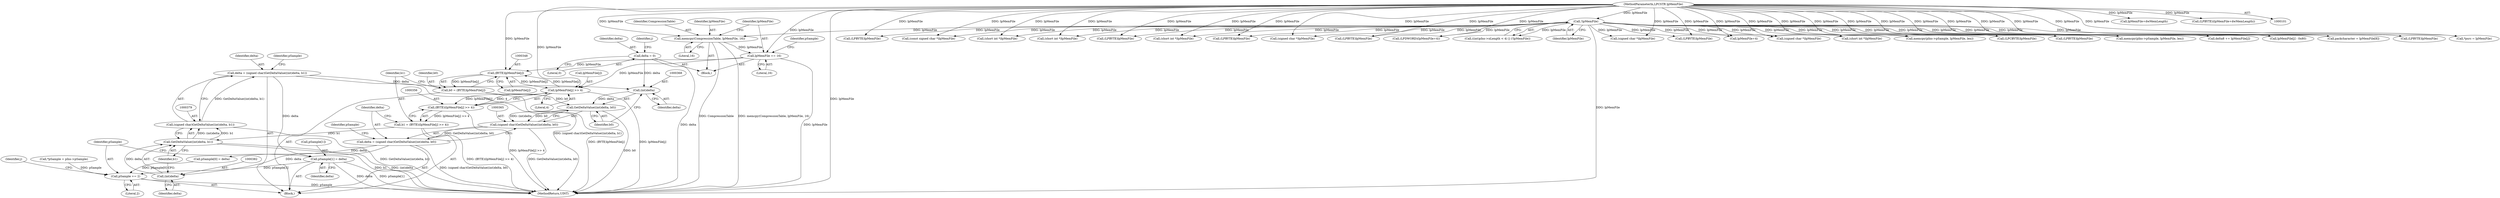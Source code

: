 digraph "0_gstreamer_bc2cdd57d549ab3ba59782e9b395d0cd683fd3ac@pointer" {
"1000385" [label="(Call,pSample[1] = delta)"];
"1000376" [label="(Call,delta = (signed char)GetDeltaValue((int)delta, b1))"];
"1000378" [label="(Call,(signed char)GetDeltaValue((int)delta, b1))"];
"1000380" [label="(Call,GetDeltaValue((int)delta, b1))"];
"1000381" [label="(Call,(int)delta)"];
"1000362" [label="(Call,delta = (signed char)GetDeltaValue((int)delta, b0))"];
"1000364" [label="(Call,(signed char)GetDeltaValue((int)delta, b0))"];
"1000366" [label="(Call,GetDeltaValue((int)delta, b0))"];
"1000367" [label="(Call,(int)delta)"];
"1000330" [label="(Call,delta = 0)"];
"1000345" [label="(Call,b0 = (BYTE)lpMemFile[j])"];
"1000347" [label="(Call,(BYTE)lpMemFile[j])"];
"1000357" [label="(Call,lpMemFile[j] >> 4)"];
"1000320" [label="(Call,lpMemFile += 16)"];
"1000316" [label="(Call,memcpy(CompressionTable, lpMemFile, 16))"];
"1000131" [label="(Call,!lpMemFile)"];
"1000104" [label="(MethodParameterIn,LPCSTR lpMemFile)"];
"1000353" [label="(Call,b1 = (BYTE)(lpMemFile[j] >> 4))"];
"1000355" [label="(Call,(BYTE)(lpMemFile[j] >> 4))"];
"1000390" [label="(Call,pSample += 2)"];
"1001510" [label="(Call,lpMemFile+dwMemLength)"];
"1000846" [label="(Call,(short int *)lpMemFile)"];
"1000343" [label="(Block,)"];
"1000316" [label="(Call,memcpy(CompressionTable, lpMemFile, 16))"];
"1001740" [label="(Call,(LPBYTE)lpMemFile)"];
"1000384" [label="(Identifier,b1)"];
"1000362" [label="(Call,delta = (signed char)GetDeltaValue((int)delta, b0))"];
"1000347" [label="(Call,(BYTE)lpMemFile[j])"];
"1000373" [label="(Identifier,pSample)"];
"1000387" [label="(Identifier,pSample)"];
"1000319" [label="(Literal,16)"];
"1001567" [label="(Call,(LPBYTE)lpMemFile)"];
"1000645" [label="(Call,(signed char *)lpMemFile)"];
"1000299" [label="(Block,)"];
"1000378" [label="(Call,(signed char)GetDeltaValue((int)delta, b1))"];
"1000385" [label="(Call,pSample[1] = delta)"];
"1001502" [label="(Call,(LPBYTE)lpMemFile)"];
"1001199" [label="(Call,(LPDWORD)(lpMemFile+4))"];
"1000132" [label="(Identifier,lpMemFile)"];
"1000369" [label="(Identifier,delta)"];
"1000380" [label="(Call,GetDeltaValue((int)delta, b1))"];
"1000358" [label="(Call,lpMemFile[j])"];
"1001017" [label="(Call,(LPBYTE)lpMemFile)"];
"1000381" [label="(Call,(int)delta)"];
"1000367" [label="(Call,(int)delta)"];
"1000354" [label="(Identifier,b1)"];
"1000376" [label="(Call,delta = (signed char)GetDeltaValue((int)delta, b1))"];
"1000336" [label="(Identifier,j)"];
"1000267" [label="(Call,(const signed char *)lpMemFile)"];
"1000346" [label="(Identifier,b0)"];
"1000422" [label="(Call,(short int *)lpMemFile)"];
"1000345" [label="(Call,b0 = (BYTE)lpMemFile[j])"];
"1000325" [label="(Identifier,pSample)"];
"1000320" [label="(Call,lpMemFile += 16)"];
"1000332" [label="(Literal,0)"];
"1000331" [label="(Identifier,delta)"];
"1000594" [label="(Call,(short int *)lpMemFile)"];
"1000392" [label="(Literal,2)"];
"1000364" [label="(Call,(signed char)GetDeltaValue((int)delta, b0))"];
"1000539" [label="(Call,(signed char *)lpMemFile)"];
"1001201" [label="(Call,lpMemFile+4)"];
"1001108" [label="(Call,(short int *)lpMemFile)"];
"1000342" [label="(Identifier,j)"];
"1001925" [label="(Call,(LPCBYTE)lpMemFile)"];
"1001508" [label="(Call,(LPBYTE)(lpMemFile+dwMemLength))"];
"1000361" [label="(Literal,4)"];
"1000468" [label="(Call,memcpy(pIns->pSample, lpMemFile, len))"];
"1000355" [label="(Call,(BYTE)(lpMemFile[j] >> 4))"];
"1001274" [label="(Call,delta8 += lpMemFile[j])"];
"1000383" [label="(Identifier,delta)"];
"1000240" [label="(Call,lpMemFile[j] - 0x80)"];
"1000330" [label="(Call,delta = 0)"];
"1001182" [label="(Call,packcharacter = lpMemFile[8])"];
"1000318" [label="(Identifier,lpMemFile)"];
"1000321" [label="(Identifier,lpMemFile)"];
"1000391" [label="(Identifier,pSample)"];
"1000349" [label="(Call,lpMemFile[j])"];
"1000322" [label="(Literal,16)"];
"1000104" [label="(MethodParameterIn,LPCSTR lpMemFile)"];
"1000366" [label="(Call,GetDeltaValue((int)delta, b0))"];
"1000357" [label="(Call,lpMemFile[j] >> 4)"];
"1001337" [label="(Call,(LPBYTE)lpMemFile)"];
"1001178" [label="(Call,*psrc = lpMemFile)"];
"1000123" [label="(Call,((int)pIns->nLength < 4) || (!lpMemFile))"];
"1000353" [label="(Call,b1 = (BYTE)(lpMemFile[j] >> 4))"];
"1002047" [label="(MethodReturn,UINT)"];
"1000390" [label="(Call,pSample += 2)"];
"1000974" [label="(Call,(LPBYTE)lpMemFile)"];
"1000317" [label="(Identifier,CompressionTable)"];
"1000731" [label="(Call,(signed char *)lpMemFile)"];
"1000370" [label="(Identifier,b0)"];
"1000371" [label="(Call,pSample[0] = delta)"];
"1000363" [label="(Identifier,delta)"];
"1000389" [label="(Identifier,delta)"];
"1000377" [label="(Identifier,delta)"];
"1000386" [label="(Call,pSample[1])"];
"1000324" [label="(Call,*pSample = pIns->pSample)"];
"1002011" [label="(Call,memcpy(pIns->pSample, lpMemFile, len))"];
"1000959" [label="(Call,(LPBYTE)lpMemFile)"];
"1000131" [label="(Call,!lpMemFile)"];
"1000385" -> "1000343"  [label="AST: "];
"1000385" -> "1000389"  [label="CFG: "];
"1000386" -> "1000385"  [label="AST: "];
"1000389" -> "1000385"  [label="AST: "];
"1000391" -> "1000385"  [label="CFG: "];
"1000385" -> "1002047"  [label="DDG: delta"];
"1000385" -> "1002047"  [label="DDG: pSample[1]"];
"1000376" -> "1000385"  [label="DDG: delta"];
"1000385" -> "1000390"  [label="DDG: pSample[1]"];
"1000376" -> "1000343"  [label="AST: "];
"1000376" -> "1000378"  [label="CFG: "];
"1000377" -> "1000376"  [label="AST: "];
"1000378" -> "1000376"  [label="AST: "];
"1000387" -> "1000376"  [label="CFG: "];
"1000376" -> "1002047"  [label="DDG: (signed char)GetDeltaValue((int)delta, b1)"];
"1000376" -> "1000367"  [label="DDG: delta"];
"1000378" -> "1000376"  [label="DDG: GetDeltaValue((int)delta, b1)"];
"1000378" -> "1000380"  [label="CFG: "];
"1000379" -> "1000378"  [label="AST: "];
"1000380" -> "1000378"  [label="AST: "];
"1000378" -> "1002047"  [label="DDG: GetDeltaValue((int)delta, b1)"];
"1000380" -> "1000378"  [label="DDG: (int)delta"];
"1000380" -> "1000378"  [label="DDG: b1"];
"1000380" -> "1000384"  [label="CFG: "];
"1000381" -> "1000380"  [label="AST: "];
"1000384" -> "1000380"  [label="AST: "];
"1000380" -> "1002047"  [label="DDG: b1"];
"1000380" -> "1002047"  [label="DDG: (int)delta"];
"1000381" -> "1000380"  [label="DDG: delta"];
"1000353" -> "1000380"  [label="DDG: b1"];
"1000381" -> "1000383"  [label="CFG: "];
"1000382" -> "1000381"  [label="AST: "];
"1000383" -> "1000381"  [label="AST: "];
"1000384" -> "1000381"  [label="CFG: "];
"1000362" -> "1000381"  [label="DDG: delta"];
"1000362" -> "1000343"  [label="AST: "];
"1000362" -> "1000364"  [label="CFG: "];
"1000363" -> "1000362"  [label="AST: "];
"1000364" -> "1000362"  [label="AST: "];
"1000373" -> "1000362"  [label="CFG: "];
"1000362" -> "1002047"  [label="DDG: (signed char)GetDeltaValue((int)delta, b0)"];
"1000364" -> "1000362"  [label="DDG: GetDeltaValue((int)delta, b0)"];
"1000362" -> "1000371"  [label="DDG: delta"];
"1000364" -> "1000366"  [label="CFG: "];
"1000365" -> "1000364"  [label="AST: "];
"1000366" -> "1000364"  [label="AST: "];
"1000364" -> "1002047"  [label="DDG: GetDeltaValue((int)delta, b0)"];
"1000366" -> "1000364"  [label="DDG: (int)delta"];
"1000366" -> "1000364"  [label="DDG: b0"];
"1000366" -> "1000370"  [label="CFG: "];
"1000367" -> "1000366"  [label="AST: "];
"1000370" -> "1000366"  [label="AST: "];
"1000366" -> "1002047"  [label="DDG: b0"];
"1000367" -> "1000366"  [label="DDG: delta"];
"1000345" -> "1000366"  [label="DDG: b0"];
"1000367" -> "1000369"  [label="CFG: "];
"1000368" -> "1000367"  [label="AST: "];
"1000369" -> "1000367"  [label="AST: "];
"1000370" -> "1000367"  [label="CFG: "];
"1000330" -> "1000367"  [label="DDG: delta"];
"1000330" -> "1000299"  [label="AST: "];
"1000330" -> "1000332"  [label="CFG: "];
"1000331" -> "1000330"  [label="AST: "];
"1000332" -> "1000330"  [label="AST: "];
"1000336" -> "1000330"  [label="CFG: "];
"1000330" -> "1002047"  [label="DDG: delta"];
"1000345" -> "1000343"  [label="AST: "];
"1000345" -> "1000347"  [label="CFG: "];
"1000346" -> "1000345"  [label="AST: "];
"1000347" -> "1000345"  [label="AST: "];
"1000354" -> "1000345"  [label="CFG: "];
"1000345" -> "1002047"  [label="DDG: (BYTE)lpMemFile[j]"];
"1000347" -> "1000345"  [label="DDG: lpMemFile[j]"];
"1000347" -> "1000349"  [label="CFG: "];
"1000348" -> "1000347"  [label="AST: "];
"1000349" -> "1000347"  [label="AST: "];
"1000357" -> "1000347"  [label="DDG: lpMemFile[j]"];
"1000320" -> "1000347"  [label="DDG: lpMemFile"];
"1000104" -> "1000347"  [label="DDG: lpMemFile"];
"1000347" -> "1000357"  [label="DDG: lpMemFile[j]"];
"1000357" -> "1000355"  [label="AST: "];
"1000357" -> "1000361"  [label="CFG: "];
"1000358" -> "1000357"  [label="AST: "];
"1000361" -> "1000357"  [label="AST: "];
"1000355" -> "1000357"  [label="CFG: "];
"1000357" -> "1002047"  [label="DDG: lpMemFile[j]"];
"1000357" -> "1000355"  [label="DDG: lpMemFile[j]"];
"1000357" -> "1000355"  [label="DDG: 4"];
"1000320" -> "1000357"  [label="DDG: lpMemFile"];
"1000104" -> "1000357"  [label="DDG: lpMemFile"];
"1000320" -> "1000299"  [label="AST: "];
"1000320" -> "1000322"  [label="CFG: "];
"1000321" -> "1000320"  [label="AST: "];
"1000322" -> "1000320"  [label="AST: "];
"1000325" -> "1000320"  [label="CFG: "];
"1000320" -> "1002047"  [label="DDG: lpMemFile"];
"1000316" -> "1000320"  [label="DDG: lpMemFile"];
"1000104" -> "1000320"  [label="DDG: lpMemFile"];
"1000316" -> "1000299"  [label="AST: "];
"1000316" -> "1000319"  [label="CFG: "];
"1000317" -> "1000316"  [label="AST: "];
"1000318" -> "1000316"  [label="AST: "];
"1000319" -> "1000316"  [label="AST: "];
"1000321" -> "1000316"  [label="CFG: "];
"1000316" -> "1002047"  [label="DDG: memcpy(CompressionTable, lpMemFile, 16)"];
"1000316" -> "1002047"  [label="DDG: CompressionTable"];
"1000131" -> "1000316"  [label="DDG: lpMemFile"];
"1000104" -> "1000316"  [label="DDG: lpMemFile"];
"1000131" -> "1000123"  [label="AST: "];
"1000131" -> "1000132"  [label="CFG: "];
"1000132" -> "1000131"  [label="AST: "];
"1000123" -> "1000131"  [label="CFG: "];
"1000131" -> "1002047"  [label="DDG: lpMemFile"];
"1000131" -> "1000123"  [label="DDG: lpMemFile"];
"1000104" -> "1000131"  [label="DDG: lpMemFile"];
"1000131" -> "1000240"  [label="DDG: lpMemFile"];
"1000131" -> "1000267"  [label="DDG: lpMemFile"];
"1000131" -> "1000422"  [label="DDG: lpMemFile"];
"1000131" -> "1000468"  [label="DDG: lpMemFile"];
"1000131" -> "1000539"  [label="DDG: lpMemFile"];
"1000131" -> "1000594"  [label="DDG: lpMemFile"];
"1000131" -> "1000645"  [label="DDG: lpMemFile"];
"1000131" -> "1000731"  [label="DDG: lpMemFile"];
"1000131" -> "1000846"  [label="DDG: lpMemFile"];
"1000131" -> "1000959"  [label="DDG: lpMemFile"];
"1000131" -> "1000974"  [label="DDG: lpMemFile"];
"1000131" -> "1001017"  [label="DDG: lpMemFile"];
"1000131" -> "1001108"  [label="DDG: lpMemFile"];
"1000131" -> "1001178"  [label="DDG: lpMemFile"];
"1000131" -> "1001182"  [label="DDG: lpMemFile"];
"1000131" -> "1001199"  [label="DDG: lpMemFile"];
"1000131" -> "1001201"  [label="DDG: lpMemFile"];
"1000131" -> "1001274"  [label="DDG: lpMemFile"];
"1000131" -> "1001337"  [label="DDG: lpMemFile"];
"1000131" -> "1001502"  [label="DDG: lpMemFile"];
"1000131" -> "1001567"  [label="DDG: lpMemFile"];
"1000131" -> "1001740"  [label="DDG: lpMemFile"];
"1000131" -> "1001925"  [label="DDG: lpMemFile"];
"1000131" -> "1002011"  [label="DDG: lpMemFile"];
"1000104" -> "1000101"  [label="AST: "];
"1000104" -> "1002047"  [label="DDG: lpMemFile"];
"1000104" -> "1000240"  [label="DDG: lpMemFile"];
"1000104" -> "1000267"  [label="DDG: lpMemFile"];
"1000104" -> "1000422"  [label="DDG: lpMemFile"];
"1000104" -> "1000468"  [label="DDG: lpMemFile"];
"1000104" -> "1000539"  [label="DDG: lpMemFile"];
"1000104" -> "1000594"  [label="DDG: lpMemFile"];
"1000104" -> "1000645"  [label="DDG: lpMemFile"];
"1000104" -> "1000731"  [label="DDG: lpMemFile"];
"1000104" -> "1000846"  [label="DDG: lpMemFile"];
"1000104" -> "1000959"  [label="DDG: lpMemFile"];
"1000104" -> "1000974"  [label="DDG: lpMemFile"];
"1000104" -> "1001017"  [label="DDG: lpMemFile"];
"1000104" -> "1001108"  [label="DDG: lpMemFile"];
"1000104" -> "1001178"  [label="DDG: lpMemFile"];
"1000104" -> "1001182"  [label="DDG: lpMemFile"];
"1000104" -> "1001199"  [label="DDG: lpMemFile"];
"1000104" -> "1001201"  [label="DDG: lpMemFile"];
"1000104" -> "1001274"  [label="DDG: lpMemFile"];
"1000104" -> "1001337"  [label="DDG: lpMemFile"];
"1000104" -> "1001502"  [label="DDG: lpMemFile"];
"1000104" -> "1001508"  [label="DDG: lpMemFile"];
"1000104" -> "1001510"  [label="DDG: lpMemFile"];
"1000104" -> "1001567"  [label="DDG: lpMemFile"];
"1000104" -> "1001740"  [label="DDG: lpMemFile"];
"1000104" -> "1001925"  [label="DDG: lpMemFile"];
"1000104" -> "1002011"  [label="DDG: lpMemFile"];
"1000353" -> "1000343"  [label="AST: "];
"1000353" -> "1000355"  [label="CFG: "];
"1000354" -> "1000353"  [label="AST: "];
"1000355" -> "1000353"  [label="AST: "];
"1000363" -> "1000353"  [label="CFG: "];
"1000353" -> "1002047"  [label="DDG: (BYTE)(lpMemFile[j] >> 4)"];
"1000355" -> "1000353"  [label="DDG: lpMemFile[j] >> 4"];
"1000356" -> "1000355"  [label="AST: "];
"1000355" -> "1002047"  [label="DDG: lpMemFile[j] >> 4"];
"1000390" -> "1000343"  [label="AST: "];
"1000390" -> "1000392"  [label="CFG: "];
"1000391" -> "1000390"  [label="AST: "];
"1000392" -> "1000390"  [label="AST: "];
"1000342" -> "1000390"  [label="CFG: "];
"1000390" -> "1002047"  [label="DDG: pSample"];
"1000324" -> "1000390"  [label="DDG: pSample"];
"1000371" -> "1000390"  [label="DDG: pSample[0]"];
}
